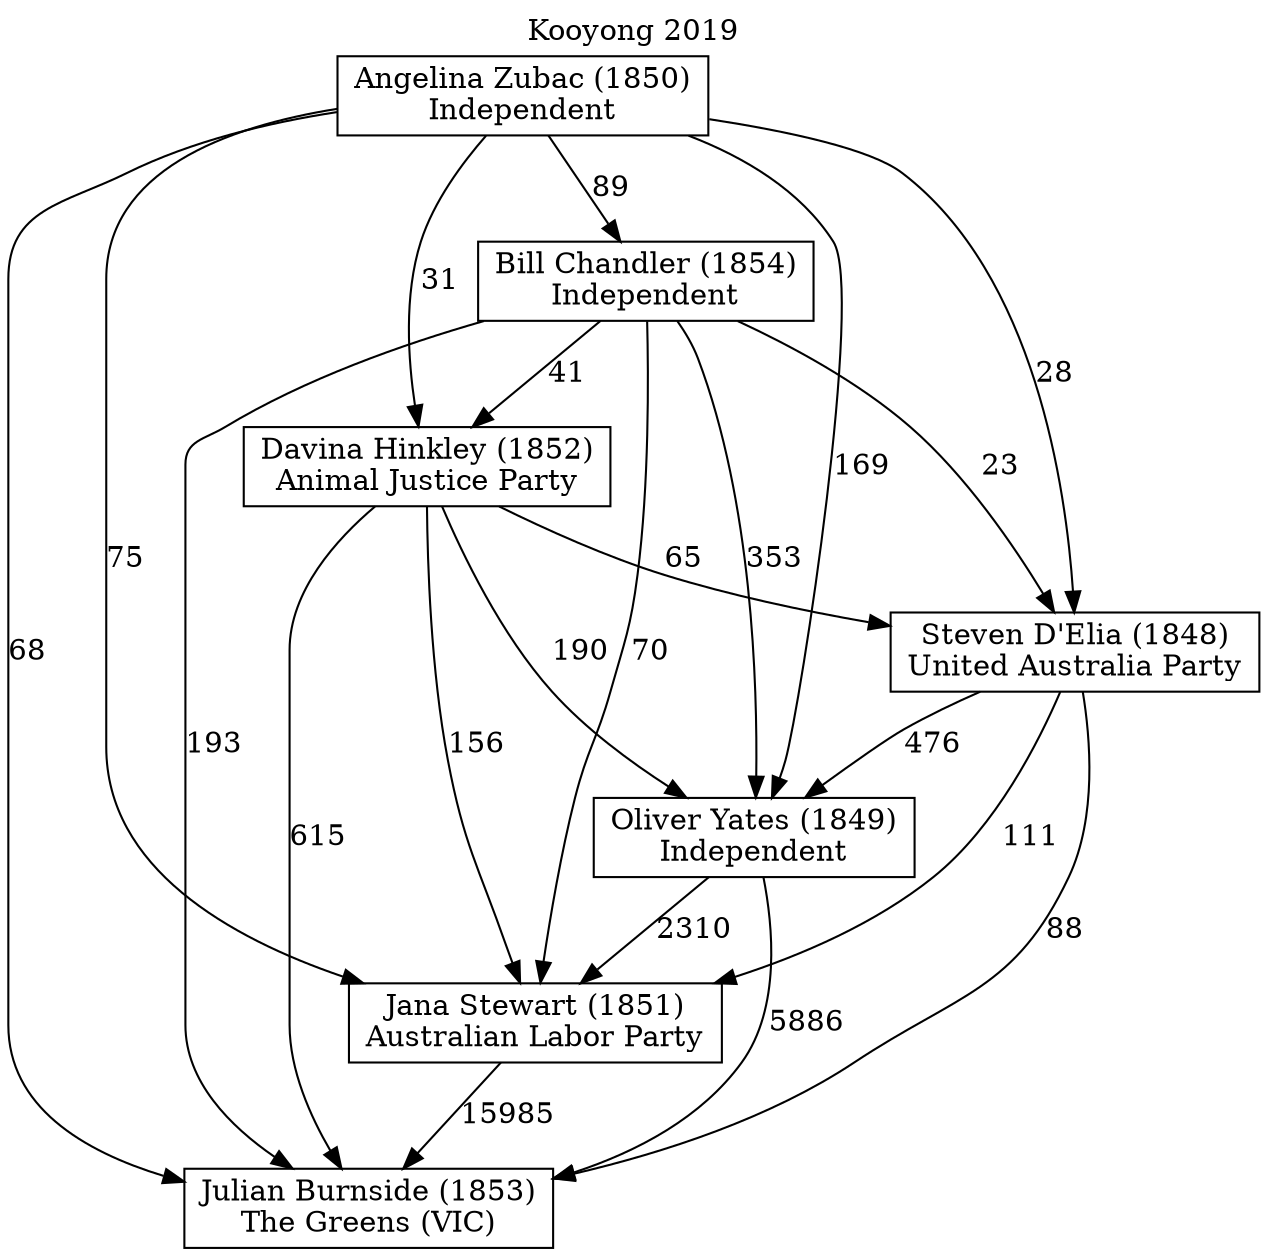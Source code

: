// House preference flow
digraph "Julian Burnside (1853)_Kooyong_2019" {
	graph [label="Kooyong 2019" labelloc=t mclimit=10]
	node [shape=box]
	"Julian Burnside (1853)" [label="Julian Burnside (1853)
The Greens (VIC)"]
	"Jana Stewart (1851)" [label="Jana Stewart (1851)
Australian Labor Party"]
	"Oliver Yates (1849)" [label="Oliver Yates (1849)
Independent"]
	"Steven D'Elia (1848)" [label="Steven D'Elia (1848)
United Australia Party"]
	"Davina Hinkley (1852)" [label="Davina Hinkley (1852)
Animal Justice Party"]
	"Bill Chandler (1854)" [label="Bill Chandler (1854)
Independent"]
	"Angelina Zubac (1850)" [label="Angelina Zubac (1850)
Independent"]
	"Julian Burnside (1853)" [label="Julian Burnside (1853)
The Greens (VIC)"]
	"Oliver Yates (1849)" [label="Oliver Yates (1849)
Independent"]
	"Steven D'Elia (1848)" [label="Steven D'Elia (1848)
United Australia Party"]
	"Davina Hinkley (1852)" [label="Davina Hinkley (1852)
Animal Justice Party"]
	"Bill Chandler (1854)" [label="Bill Chandler (1854)
Independent"]
	"Angelina Zubac (1850)" [label="Angelina Zubac (1850)
Independent"]
	"Julian Burnside (1853)" [label="Julian Burnside (1853)
The Greens (VIC)"]
	"Steven D'Elia (1848)" [label="Steven D'Elia (1848)
United Australia Party"]
	"Davina Hinkley (1852)" [label="Davina Hinkley (1852)
Animal Justice Party"]
	"Bill Chandler (1854)" [label="Bill Chandler (1854)
Independent"]
	"Angelina Zubac (1850)" [label="Angelina Zubac (1850)
Independent"]
	"Julian Burnside (1853)" [label="Julian Burnside (1853)
The Greens (VIC)"]
	"Davina Hinkley (1852)" [label="Davina Hinkley (1852)
Animal Justice Party"]
	"Bill Chandler (1854)" [label="Bill Chandler (1854)
Independent"]
	"Angelina Zubac (1850)" [label="Angelina Zubac (1850)
Independent"]
	"Julian Burnside (1853)" [label="Julian Burnside (1853)
The Greens (VIC)"]
	"Bill Chandler (1854)" [label="Bill Chandler (1854)
Independent"]
	"Angelina Zubac (1850)" [label="Angelina Zubac (1850)
Independent"]
	"Julian Burnside (1853)" [label="Julian Burnside (1853)
The Greens (VIC)"]
	"Angelina Zubac (1850)" [label="Angelina Zubac (1850)
Independent"]
	"Angelina Zubac (1850)" [label="Angelina Zubac (1850)
Independent"]
	"Bill Chandler (1854)" [label="Bill Chandler (1854)
Independent"]
	"Angelina Zubac (1850)" [label="Angelina Zubac (1850)
Independent"]
	"Angelina Zubac (1850)" [label="Angelina Zubac (1850)
Independent"]
	"Davina Hinkley (1852)" [label="Davina Hinkley (1852)
Animal Justice Party"]
	"Bill Chandler (1854)" [label="Bill Chandler (1854)
Independent"]
	"Angelina Zubac (1850)" [label="Angelina Zubac (1850)
Independent"]
	"Davina Hinkley (1852)" [label="Davina Hinkley (1852)
Animal Justice Party"]
	"Angelina Zubac (1850)" [label="Angelina Zubac (1850)
Independent"]
	"Angelina Zubac (1850)" [label="Angelina Zubac (1850)
Independent"]
	"Bill Chandler (1854)" [label="Bill Chandler (1854)
Independent"]
	"Angelina Zubac (1850)" [label="Angelina Zubac (1850)
Independent"]
	"Angelina Zubac (1850)" [label="Angelina Zubac (1850)
Independent"]
	"Steven D'Elia (1848)" [label="Steven D'Elia (1848)
United Australia Party"]
	"Davina Hinkley (1852)" [label="Davina Hinkley (1852)
Animal Justice Party"]
	"Bill Chandler (1854)" [label="Bill Chandler (1854)
Independent"]
	"Angelina Zubac (1850)" [label="Angelina Zubac (1850)
Independent"]
	"Steven D'Elia (1848)" [label="Steven D'Elia (1848)
United Australia Party"]
	"Bill Chandler (1854)" [label="Bill Chandler (1854)
Independent"]
	"Angelina Zubac (1850)" [label="Angelina Zubac (1850)
Independent"]
	"Steven D'Elia (1848)" [label="Steven D'Elia (1848)
United Australia Party"]
	"Angelina Zubac (1850)" [label="Angelina Zubac (1850)
Independent"]
	"Angelina Zubac (1850)" [label="Angelina Zubac (1850)
Independent"]
	"Bill Chandler (1854)" [label="Bill Chandler (1854)
Independent"]
	"Angelina Zubac (1850)" [label="Angelina Zubac (1850)
Independent"]
	"Angelina Zubac (1850)" [label="Angelina Zubac (1850)
Independent"]
	"Davina Hinkley (1852)" [label="Davina Hinkley (1852)
Animal Justice Party"]
	"Bill Chandler (1854)" [label="Bill Chandler (1854)
Independent"]
	"Angelina Zubac (1850)" [label="Angelina Zubac (1850)
Independent"]
	"Davina Hinkley (1852)" [label="Davina Hinkley (1852)
Animal Justice Party"]
	"Angelina Zubac (1850)" [label="Angelina Zubac (1850)
Independent"]
	"Angelina Zubac (1850)" [label="Angelina Zubac (1850)
Independent"]
	"Bill Chandler (1854)" [label="Bill Chandler (1854)
Independent"]
	"Angelina Zubac (1850)" [label="Angelina Zubac (1850)
Independent"]
	"Angelina Zubac (1850)" [label="Angelina Zubac (1850)
Independent"]
	"Oliver Yates (1849)" [label="Oliver Yates (1849)
Independent"]
	"Steven D'Elia (1848)" [label="Steven D'Elia (1848)
United Australia Party"]
	"Davina Hinkley (1852)" [label="Davina Hinkley (1852)
Animal Justice Party"]
	"Bill Chandler (1854)" [label="Bill Chandler (1854)
Independent"]
	"Angelina Zubac (1850)" [label="Angelina Zubac (1850)
Independent"]
	"Oliver Yates (1849)" [label="Oliver Yates (1849)
Independent"]
	"Davina Hinkley (1852)" [label="Davina Hinkley (1852)
Animal Justice Party"]
	"Bill Chandler (1854)" [label="Bill Chandler (1854)
Independent"]
	"Angelina Zubac (1850)" [label="Angelina Zubac (1850)
Independent"]
	"Oliver Yates (1849)" [label="Oliver Yates (1849)
Independent"]
	"Bill Chandler (1854)" [label="Bill Chandler (1854)
Independent"]
	"Angelina Zubac (1850)" [label="Angelina Zubac (1850)
Independent"]
	"Oliver Yates (1849)" [label="Oliver Yates (1849)
Independent"]
	"Angelina Zubac (1850)" [label="Angelina Zubac (1850)
Independent"]
	"Angelina Zubac (1850)" [label="Angelina Zubac (1850)
Independent"]
	"Bill Chandler (1854)" [label="Bill Chandler (1854)
Independent"]
	"Angelina Zubac (1850)" [label="Angelina Zubac (1850)
Independent"]
	"Angelina Zubac (1850)" [label="Angelina Zubac (1850)
Independent"]
	"Davina Hinkley (1852)" [label="Davina Hinkley (1852)
Animal Justice Party"]
	"Bill Chandler (1854)" [label="Bill Chandler (1854)
Independent"]
	"Angelina Zubac (1850)" [label="Angelina Zubac (1850)
Independent"]
	"Davina Hinkley (1852)" [label="Davina Hinkley (1852)
Animal Justice Party"]
	"Angelina Zubac (1850)" [label="Angelina Zubac (1850)
Independent"]
	"Angelina Zubac (1850)" [label="Angelina Zubac (1850)
Independent"]
	"Bill Chandler (1854)" [label="Bill Chandler (1854)
Independent"]
	"Angelina Zubac (1850)" [label="Angelina Zubac (1850)
Independent"]
	"Angelina Zubac (1850)" [label="Angelina Zubac (1850)
Independent"]
	"Steven D'Elia (1848)" [label="Steven D'Elia (1848)
United Australia Party"]
	"Davina Hinkley (1852)" [label="Davina Hinkley (1852)
Animal Justice Party"]
	"Bill Chandler (1854)" [label="Bill Chandler (1854)
Independent"]
	"Angelina Zubac (1850)" [label="Angelina Zubac (1850)
Independent"]
	"Steven D'Elia (1848)" [label="Steven D'Elia (1848)
United Australia Party"]
	"Bill Chandler (1854)" [label="Bill Chandler (1854)
Independent"]
	"Angelina Zubac (1850)" [label="Angelina Zubac (1850)
Independent"]
	"Steven D'Elia (1848)" [label="Steven D'Elia (1848)
United Australia Party"]
	"Angelina Zubac (1850)" [label="Angelina Zubac (1850)
Independent"]
	"Angelina Zubac (1850)" [label="Angelina Zubac (1850)
Independent"]
	"Bill Chandler (1854)" [label="Bill Chandler (1854)
Independent"]
	"Angelina Zubac (1850)" [label="Angelina Zubac (1850)
Independent"]
	"Angelina Zubac (1850)" [label="Angelina Zubac (1850)
Independent"]
	"Davina Hinkley (1852)" [label="Davina Hinkley (1852)
Animal Justice Party"]
	"Bill Chandler (1854)" [label="Bill Chandler (1854)
Independent"]
	"Angelina Zubac (1850)" [label="Angelina Zubac (1850)
Independent"]
	"Davina Hinkley (1852)" [label="Davina Hinkley (1852)
Animal Justice Party"]
	"Angelina Zubac (1850)" [label="Angelina Zubac (1850)
Independent"]
	"Angelina Zubac (1850)" [label="Angelina Zubac (1850)
Independent"]
	"Bill Chandler (1854)" [label="Bill Chandler (1854)
Independent"]
	"Angelina Zubac (1850)" [label="Angelina Zubac (1850)
Independent"]
	"Angelina Zubac (1850)" [label="Angelina Zubac (1850)
Independent"]
	"Jana Stewart (1851)" [label="Jana Stewart (1851)
Australian Labor Party"]
	"Oliver Yates (1849)" [label="Oliver Yates (1849)
Independent"]
	"Steven D'Elia (1848)" [label="Steven D'Elia (1848)
United Australia Party"]
	"Davina Hinkley (1852)" [label="Davina Hinkley (1852)
Animal Justice Party"]
	"Bill Chandler (1854)" [label="Bill Chandler (1854)
Independent"]
	"Angelina Zubac (1850)" [label="Angelina Zubac (1850)
Independent"]
	"Jana Stewart (1851)" [label="Jana Stewart (1851)
Australian Labor Party"]
	"Steven D'Elia (1848)" [label="Steven D'Elia (1848)
United Australia Party"]
	"Davina Hinkley (1852)" [label="Davina Hinkley (1852)
Animal Justice Party"]
	"Bill Chandler (1854)" [label="Bill Chandler (1854)
Independent"]
	"Angelina Zubac (1850)" [label="Angelina Zubac (1850)
Independent"]
	"Jana Stewart (1851)" [label="Jana Stewart (1851)
Australian Labor Party"]
	"Davina Hinkley (1852)" [label="Davina Hinkley (1852)
Animal Justice Party"]
	"Bill Chandler (1854)" [label="Bill Chandler (1854)
Independent"]
	"Angelina Zubac (1850)" [label="Angelina Zubac (1850)
Independent"]
	"Jana Stewart (1851)" [label="Jana Stewart (1851)
Australian Labor Party"]
	"Bill Chandler (1854)" [label="Bill Chandler (1854)
Independent"]
	"Angelina Zubac (1850)" [label="Angelina Zubac (1850)
Independent"]
	"Jana Stewart (1851)" [label="Jana Stewart (1851)
Australian Labor Party"]
	"Angelina Zubac (1850)" [label="Angelina Zubac (1850)
Independent"]
	"Angelina Zubac (1850)" [label="Angelina Zubac (1850)
Independent"]
	"Bill Chandler (1854)" [label="Bill Chandler (1854)
Independent"]
	"Angelina Zubac (1850)" [label="Angelina Zubac (1850)
Independent"]
	"Angelina Zubac (1850)" [label="Angelina Zubac (1850)
Independent"]
	"Davina Hinkley (1852)" [label="Davina Hinkley (1852)
Animal Justice Party"]
	"Bill Chandler (1854)" [label="Bill Chandler (1854)
Independent"]
	"Angelina Zubac (1850)" [label="Angelina Zubac (1850)
Independent"]
	"Davina Hinkley (1852)" [label="Davina Hinkley (1852)
Animal Justice Party"]
	"Angelina Zubac (1850)" [label="Angelina Zubac (1850)
Independent"]
	"Angelina Zubac (1850)" [label="Angelina Zubac (1850)
Independent"]
	"Bill Chandler (1854)" [label="Bill Chandler (1854)
Independent"]
	"Angelina Zubac (1850)" [label="Angelina Zubac (1850)
Independent"]
	"Angelina Zubac (1850)" [label="Angelina Zubac (1850)
Independent"]
	"Steven D'Elia (1848)" [label="Steven D'Elia (1848)
United Australia Party"]
	"Davina Hinkley (1852)" [label="Davina Hinkley (1852)
Animal Justice Party"]
	"Bill Chandler (1854)" [label="Bill Chandler (1854)
Independent"]
	"Angelina Zubac (1850)" [label="Angelina Zubac (1850)
Independent"]
	"Steven D'Elia (1848)" [label="Steven D'Elia (1848)
United Australia Party"]
	"Bill Chandler (1854)" [label="Bill Chandler (1854)
Independent"]
	"Angelina Zubac (1850)" [label="Angelina Zubac (1850)
Independent"]
	"Steven D'Elia (1848)" [label="Steven D'Elia (1848)
United Australia Party"]
	"Angelina Zubac (1850)" [label="Angelina Zubac (1850)
Independent"]
	"Angelina Zubac (1850)" [label="Angelina Zubac (1850)
Independent"]
	"Bill Chandler (1854)" [label="Bill Chandler (1854)
Independent"]
	"Angelina Zubac (1850)" [label="Angelina Zubac (1850)
Independent"]
	"Angelina Zubac (1850)" [label="Angelina Zubac (1850)
Independent"]
	"Davina Hinkley (1852)" [label="Davina Hinkley (1852)
Animal Justice Party"]
	"Bill Chandler (1854)" [label="Bill Chandler (1854)
Independent"]
	"Angelina Zubac (1850)" [label="Angelina Zubac (1850)
Independent"]
	"Davina Hinkley (1852)" [label="Davina Hinkley (1852)
Animal Justice Party"]
	"Angelina Zubac (1850)" [label="Angelina Zubac (1850)
Independent"]
	"Angelina Zubac (1850)" [label="Angelina Zubac (1850)
Independent"]
	"Bill Chandler (1854)" [label="Bill Chandler (1854)
Independent"]
	"Angelina Zubac (1850)" [label="Angelina Zubac (1850)
Independent"]
	"Angelina Zubac (1850)" [label="Angelina Zubac (1850)
Independent"]
	"Oliver Yates (1849)" [label="Oliver Yates (1849)
Independent"]
	"Steven D'Elia (1848)" [label="Steven D'Elia (1848)
United Australia Party"]
	"Davina Hinkley (1852)" [label="Davina Hinkley (1852)
Animal Justice Party"]
	"Bill Chandler (1854)" [label="Bill Chandler (1854)
Independent"]
	"Angelina Zubac (1850)" [label="Angelina Zubac (1850)
Independent"]
	"Oliver Yates (1849)" [label="Oliver Yates (1849)
Independent"]
	"Davina Hinkley (1852)" [label="Davina Hinkley (1852)
Animal Justice Party"]
	"Bill Chandler (1854)" [label="Bill Chandler (1854)
Independent"]
	"Angelina Zubac (1850)" [label="Angelina Zubac (1850)
Independent"]
	"Oliver Yates (1849)" [label="Oliver Yates (1849)
Independent"]
	"Bill Chandler (1854)" [label="Bill Chandler (1854)
Independent"]
	"Angelina Zubac (1850)" [label="Angelina Zubac (1850)
Independent"]
	"Oliver Yates (1849)" [label="Oliver Yates (1849)
Independent"]
	"Angelina Zubac (1850)" [label="Angelina Zubac (1850)
Independent"]
	"Angelina Zubac (1850)" [label="Angelina Zubac (1850)
Independent"]
	"Bill Chandler (1854)" [label="Bill Chandler (1854)
Independent"]
	"Angelina Zubac (1850)" [label="Angelina Zubac (1850)
Independent"]
	"Angelina Zubac (1850)" [label="Angelina Zubac (1850)
Independent"]
	"Davina Hinkley (1852)" [label="Davina Hinkley (1852)
Animal Justice Party"]
	"Bill Chandler (1854)" [label="Bill Chandler (1854)
Independent"]
	"Angelina Zubac (1850)" [label="Angelina Zubac (1850)
Independent"]
	"Davina Hinkley (1852)" [label="Davina Hinkley (1852)
Animal Justice Party"]
	"Angelina Zubac (1850)" [label="Angelina Zubac (1850)
Independent"]
	"Angelina Zubac (1850)" [label="Angelina Zubac (1850)
Independent"]
	"Bill Chandler (1854)" [label="Bill Chandler (1854)
Independent"]
	"Angelina Zubac (1850)" [label="Angelina Zubac (1850)
Independent"]
	"Angelina Zubac (1850)" [label="Angelina Zubac (1850)
Independent"]
	"Steven D'Elia (1848)" [label="Steven D'Elia (1848)
United Australia Party"]
	"Davina Hinkley (1852)" [label="Davina Hinkley (1852)
Animal Justice Party"]
	"Bill Chandler (1854)" [label="Bill Chandler (1854)
Independent"]
	"Angelina Zubac (1850)" [label="Angelina Zubac (1850)
Independent"]
	"Steven D'Elia (1848)" [label="Steven D'Elia (1848)
United Australia Party"]
	"Bill Chandler (1854)" [label="Bill Chandler (1854)
Independent"]
	"Angelina Zubac (1850)" [label="Angelina Zubac (1850)
Independent"]
	"Steven D'Elia (1848)" [label="Steven D'Elia (1848)
United Australia Party"]
	"Angelina Zubac (1850)" [label="Angelina Zubac (1850)
Independent"]
	"Angelina Zubac (1850)" [label="Angelina Zubac (1850)
Independent"]
	"Bill Chandler (1854)" [label="Bill Chandler (1854)
Independent"]
	"Angelina Zubac (1850)" [label="Angelina Zubac (1850)
Independent"]
	"Angelina Zubac (1850)" [label="Angelina Zubac (1850)
Independent"]
	"Davina Hinkley (1852)" [label="Davina Hinkley (1852)
Animal Justice Party"]
	"Bill Chandler (1854)" [label="Bill Chandler (1854)
Independent"]
	"Angelina Zubac (1850)" [label="Angelina Zubac (1850)
Independent"]
	"Davina Hinkley (1852)" [label="Davina Hinkley (1852)
Animal Justice Party"]
	"Angelina Zubac (1850)" [label="Angelina Zubac (1850)
Independent"]
	"Angelina Zubac (1850)" [label="Angelina Zubac (1850)
Independent"]
	"Bill Chandler (1854)" [label="Bill Chandler (1854)
Independent"]
	"Angelina Zubac (1850)" [label="Angelina Zubac (1850)
Independent"]
	"Angelina Zubac (1850)" [label="Angelina Zubac (1850)
Independent"]
	"Jana Stewart (1851)" -> "Julian Burnside (1853)" [label=15985]
	"Oliver Yates (1849)" -> "Jana Stewart (1851)" [label=2310]
	"Steven D'Elia (1848)" -> "Oliver Yates (1849)" [label=476]
	"Davina Hinkley (1852)" -> "Steven D'Elia (1848)" [label=65]
	"Bill Chandler (1854)" -> "Davina Hinkley (1852)" [label=41]
	"Angelina Zubac (1850)" -> "Bill Chandler (1854)" [label=89]
	"Oliver Yates (1849)" -> "Julian Burnside (1853)" [label=5886]
	"Steven D'Elia (1848)" -> "Julian Burnside (1853)" [label=88]
	"Davina Hinkley (1852)" -> "Julian Burnside (1853)" [label=615]
	"Bill Chandler (1854)" -> "Julian Burnside (1853)" [label=193]
	"Angelina Zubac (1850)" -> "Julian Burnside (1853)" [label=68]
	"Angelina Zubac (1850)" -> "Davina Hinkley (1852)" [label=31]
	"Bill Chandler (1854)" -> "Steven D'Elia (1848)" [label=23]
	"Angelina Zubac (1850)" -> "Steven D'Elia (1848)" [label=28]
	"Davina Hinkley (1852)" -> "Oliver Yates (1849)" [label=190]
	"Bill Chandler (1854)" -> "Oliver Yates (1849)" [label=353]
	"Angelina Zubac (1850)" -> "Oliver Yates (1849)" [label=169]
	"Steven D'Elia (1848)" -> "Jana Stewart (1851)" [label=111]
	"Davina Hinkley (1852)" -> "Jana Stewart (1851)" [label=156]
	"Bill Chandler (1854)" -> "Jana Stewart (1851)" [label=70]
	"Angelina Zubac (1850)" -> "Jana Stewart (1851)" [label=75]
}
